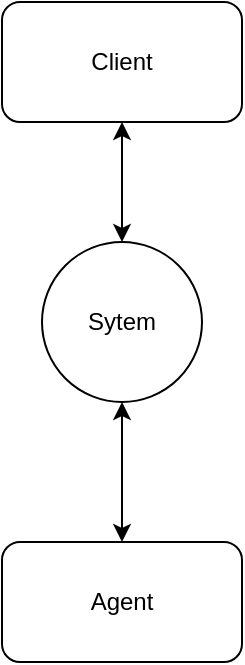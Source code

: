 <mxfile version="20.3.7" type="github">
  <diagram id="5AKh3ERGkoBo83DgQUzc" name="Page-1">
    <mxGraphModel dx="2066" dy="1094" grid="1" gridSize="10" guides="1" tooltips="1" connect="1" arrows="1" fold="1" page="1" pageScale="1" pageWidth="827" pageHeight="1169" math="0" shadow="0">
      <root>
        <mxCell id="0" />
        <mxCell id="1" parent="0" />
        <mxCell id="yC1SPsh-Ov6_BC0_bK6F-5" value="" style="edgeStyle=orthogonalEdgeStyle;rounded=0;orthogonalLoop=1;jettySize=auto;html=1;startArrow=classic;startFill=1;" parent="1" source="yC1SPsh-Ov6_BC0_bK6F-1" target="yC1SPsh-Ov6_BC0_bK6F-2" edge="1">
          <mxGeometry relative="1" as="geometry" />
        </mxCell>
        <mxCell id="yC1SPsh-Ov6_BC0_bK6F-1" value="Sytem" style="ellipse;whiteSpace=wrap;html=1;aspect=fixed;" parent="1" vertex="1">
          <mxGeometry x="60" y="150" width="80" height="80" as="geometry" />
        </mxCell>
        <mxCell id="yC1SPsh-Ov6_BC0_bK6F-2" value="Client" style="rounded=1;whiteSpace=wrap;html=1;" parent="1" vertex="1">
          <mxGeometry x="40" y="30" width="120" height="60" as="geometry" />
        </mxCell>
        <mxCell id="yC1SPsh-Ov6_BC0_bK6F-4" value="" style="edgeStyle=orthogonalEdgeStyle;rounded=0;orthogonalLoop=1;jettySize=auto;html=1;startArrow=classic;startFill=1;" parent="1" source="yC1SPsh-Ov6_BC0_bK6F-3" target="yC1SPsh-Ov6_BC0_bK6F-1" edge="1">
          <mxGeometry relative="1" as="geometry" />
        </mxCell>
        <mxCell id="yC1SPsh-Ov6_BC0_bK6F-3" value="Agent" style="rounded=1;whiteSpace=wrap;html=1;" parent="1" vertex="1">
          <mxGeometry x="40" y="300" width="120" height="60" as="geometry" />
        </mxCell>
      </root>
    </mxGraphModel>
  </diagram>
</mxfile>
